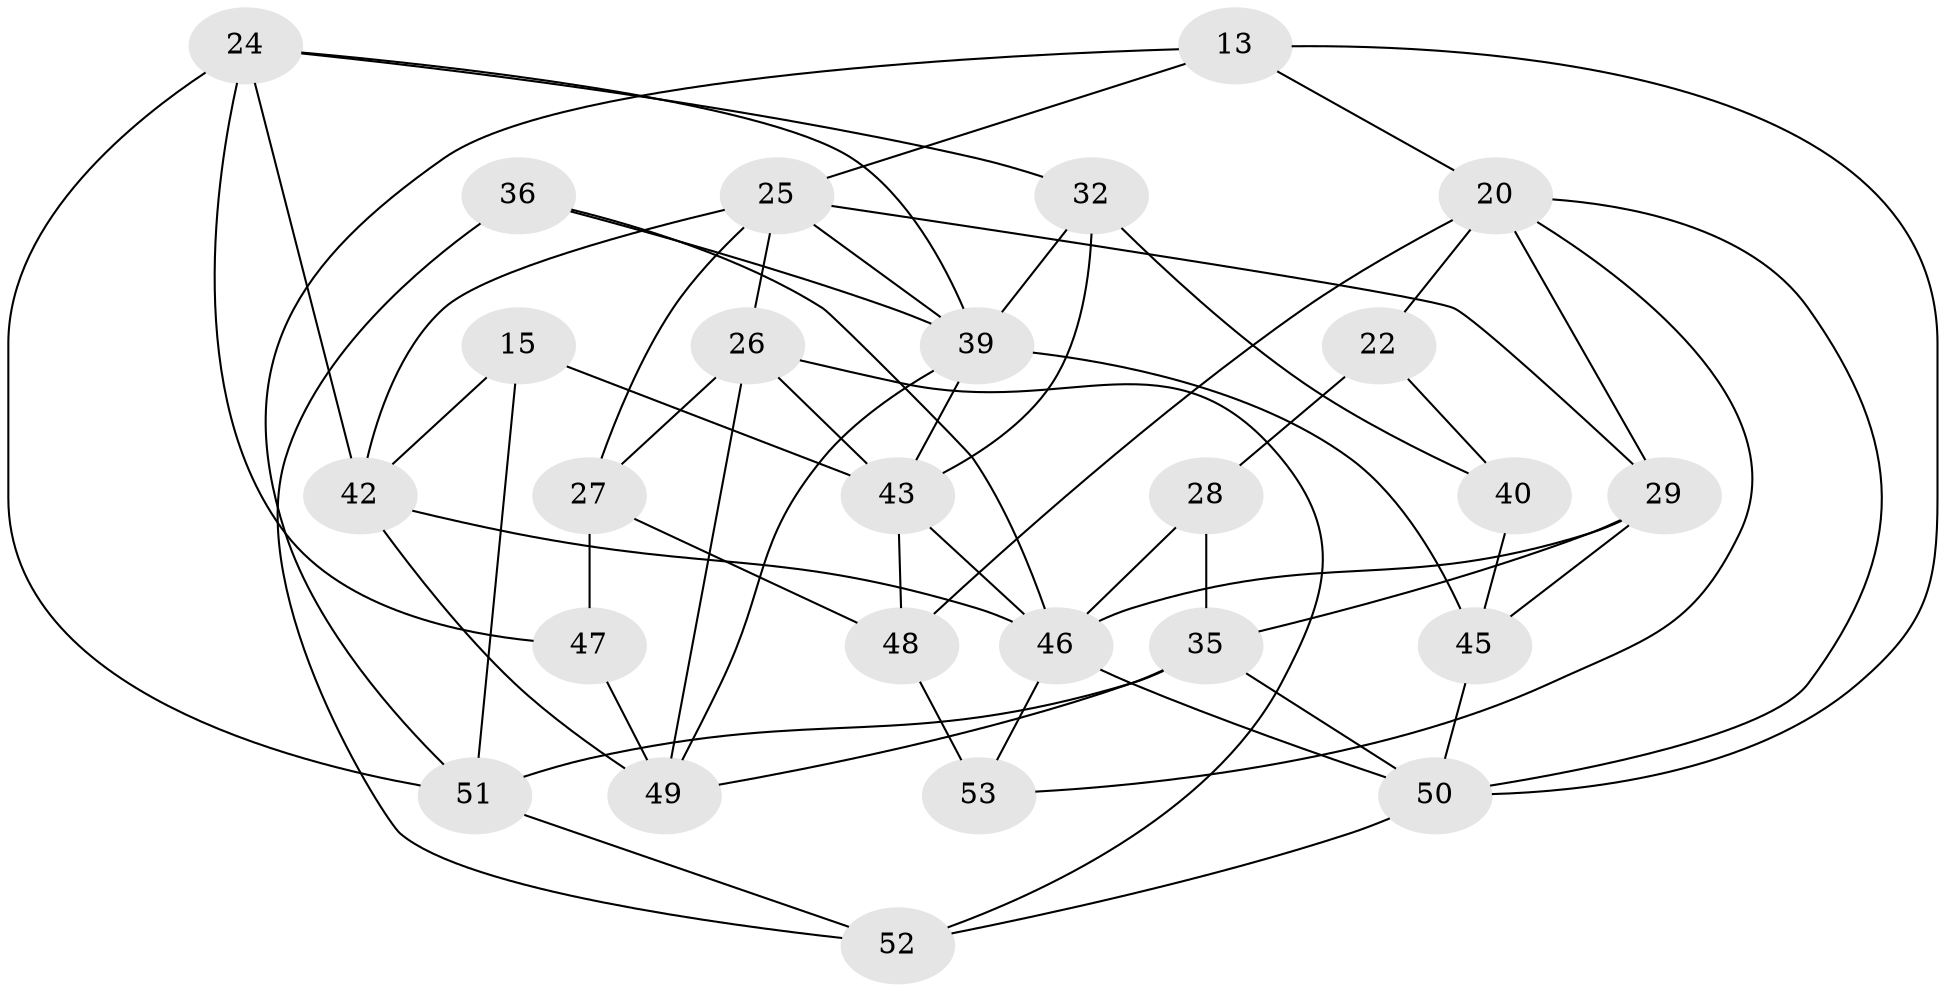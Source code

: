// original degree distribution, {4: 1.0}
// Generated by graph-tools (version 1.1) at 2025/56/03/09/25 04:56:51]
// undirected, 26 vertices, 59 edges
graph export_dot {
graph [start="1"]
  node [color=gray90,style=filled];
  13;
  15;
  20 [super="+11"];
  22;
  24 [super="+2"];
  25 [super="+6"];
  26 [super="+1+10"];
  27 [super="+12"];
  28 [super="+21"];
  29 [super="+14"];
  32 [super="+9"];
  35 [super="+31"];
  36;
  39 [super="+4+7"];
  40;
  42 [super="+33+18"];
  43 [super="+38+23"];
  45 [super="+3"];
  46 [super="+41+44"];
  47;
  48 [super="+19"];
  49 [super="+30"];
  50 [super="+37+16"];
  51 [super="+8"];
  52 [super="+34"];
  53;
  13 -- 51;
  13 -- 20;
  13 -- 50;
  13 -- 25;
  15 -- 51 [weight=2];
  15 -- 43;
  15 -- 42;
  20 -- 22;
  20 -- 48;
  20 -- 50;
  20 -- 53;
  20 -- 29;
  22 -- 40;
  22 -- 28 [weight=2];
  24 -- 47;
  24 -- 32;
  24 -- 42 [weight=2];
  24 -- 51;
  24 -- 39;
  25 -- 29;
  25 -- 26;
  25 -- 42;
  25 -- 27;
  25 -- 39;
  26 -- 27 [weight=2];
  26 -- 52;
  26 -- 49 [weight=2];
  26 -- 43 [weight=2];
  27 -- 48 [weight=2];
  27 -- 47;
  28 -- 46 [weight=2];
  28 -- 35 [weight=2];
  29 -- 45 [weight=2];
  29 -- 35;
  29 -- 46;
  32 -- 40 [weight=2];
  32 -- 43 [weight=2];
  32 -- 39;
  35 -- 51;
  35 -- 49;
  35 -- 50;
  36 -- 39;
  36 -- 52 [weight=2];
  36 -- 46;
  39 -- 45 [weight=2];
  39 -- 43;
  39 -- 49;
  40 -- 45;
  42 -- 49 [weight=2];
  42 -- 46 [weight=2];
  43 -- 48;
  43 -- 46;
  45 -- 50;
  46 -- 50 [weight=2];
  46 -- 53;
  47 -- 49 [weight=2];
  48 -- 53 [weight=2];
  50 -- 52 [weight=2];
  51 -- 52;
}
